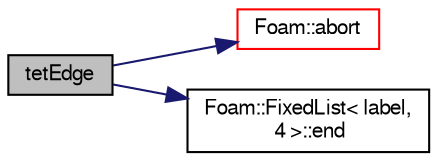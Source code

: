 digraph "tetEdge"
{
  bgcolor="transparent";
  edge [fontname="FreeSans",fontsize="10",labelfontname="FreeSans",labelfontsize="10"];
  node [fontname="FreeSans",fontsize="10",shape=record];
  rankdir="LR";
  Node148 [label="tetEdge",height=0.2,width=0.4,color="black", fillcolor="grey75", style="filled", fontcolor="black"];
  Node148 -> Node149 [color="midnightblue",fontsize="10",style="solid",fontname="FreeSans"];
  Node149 [label="Foam::abort",height=0.2,width=0.4,color="red",URL="$a21124.html#a447107a607d03e417307c203fa5fb44b"];
  Node148 -> Node192 [color="midnightblue",fontsize="10",style="solid",fontname="FreeSans"];
  Node192 [label="Foam::FixedList\< label,\l 4 \>::end",height=0.2,width=0.4,color="black",URL="$a25894.html#a509912fc5b6528f6bcb52169f0967c6a",tooltip="Return an iterator to end traversing the FixedList. "];
}
